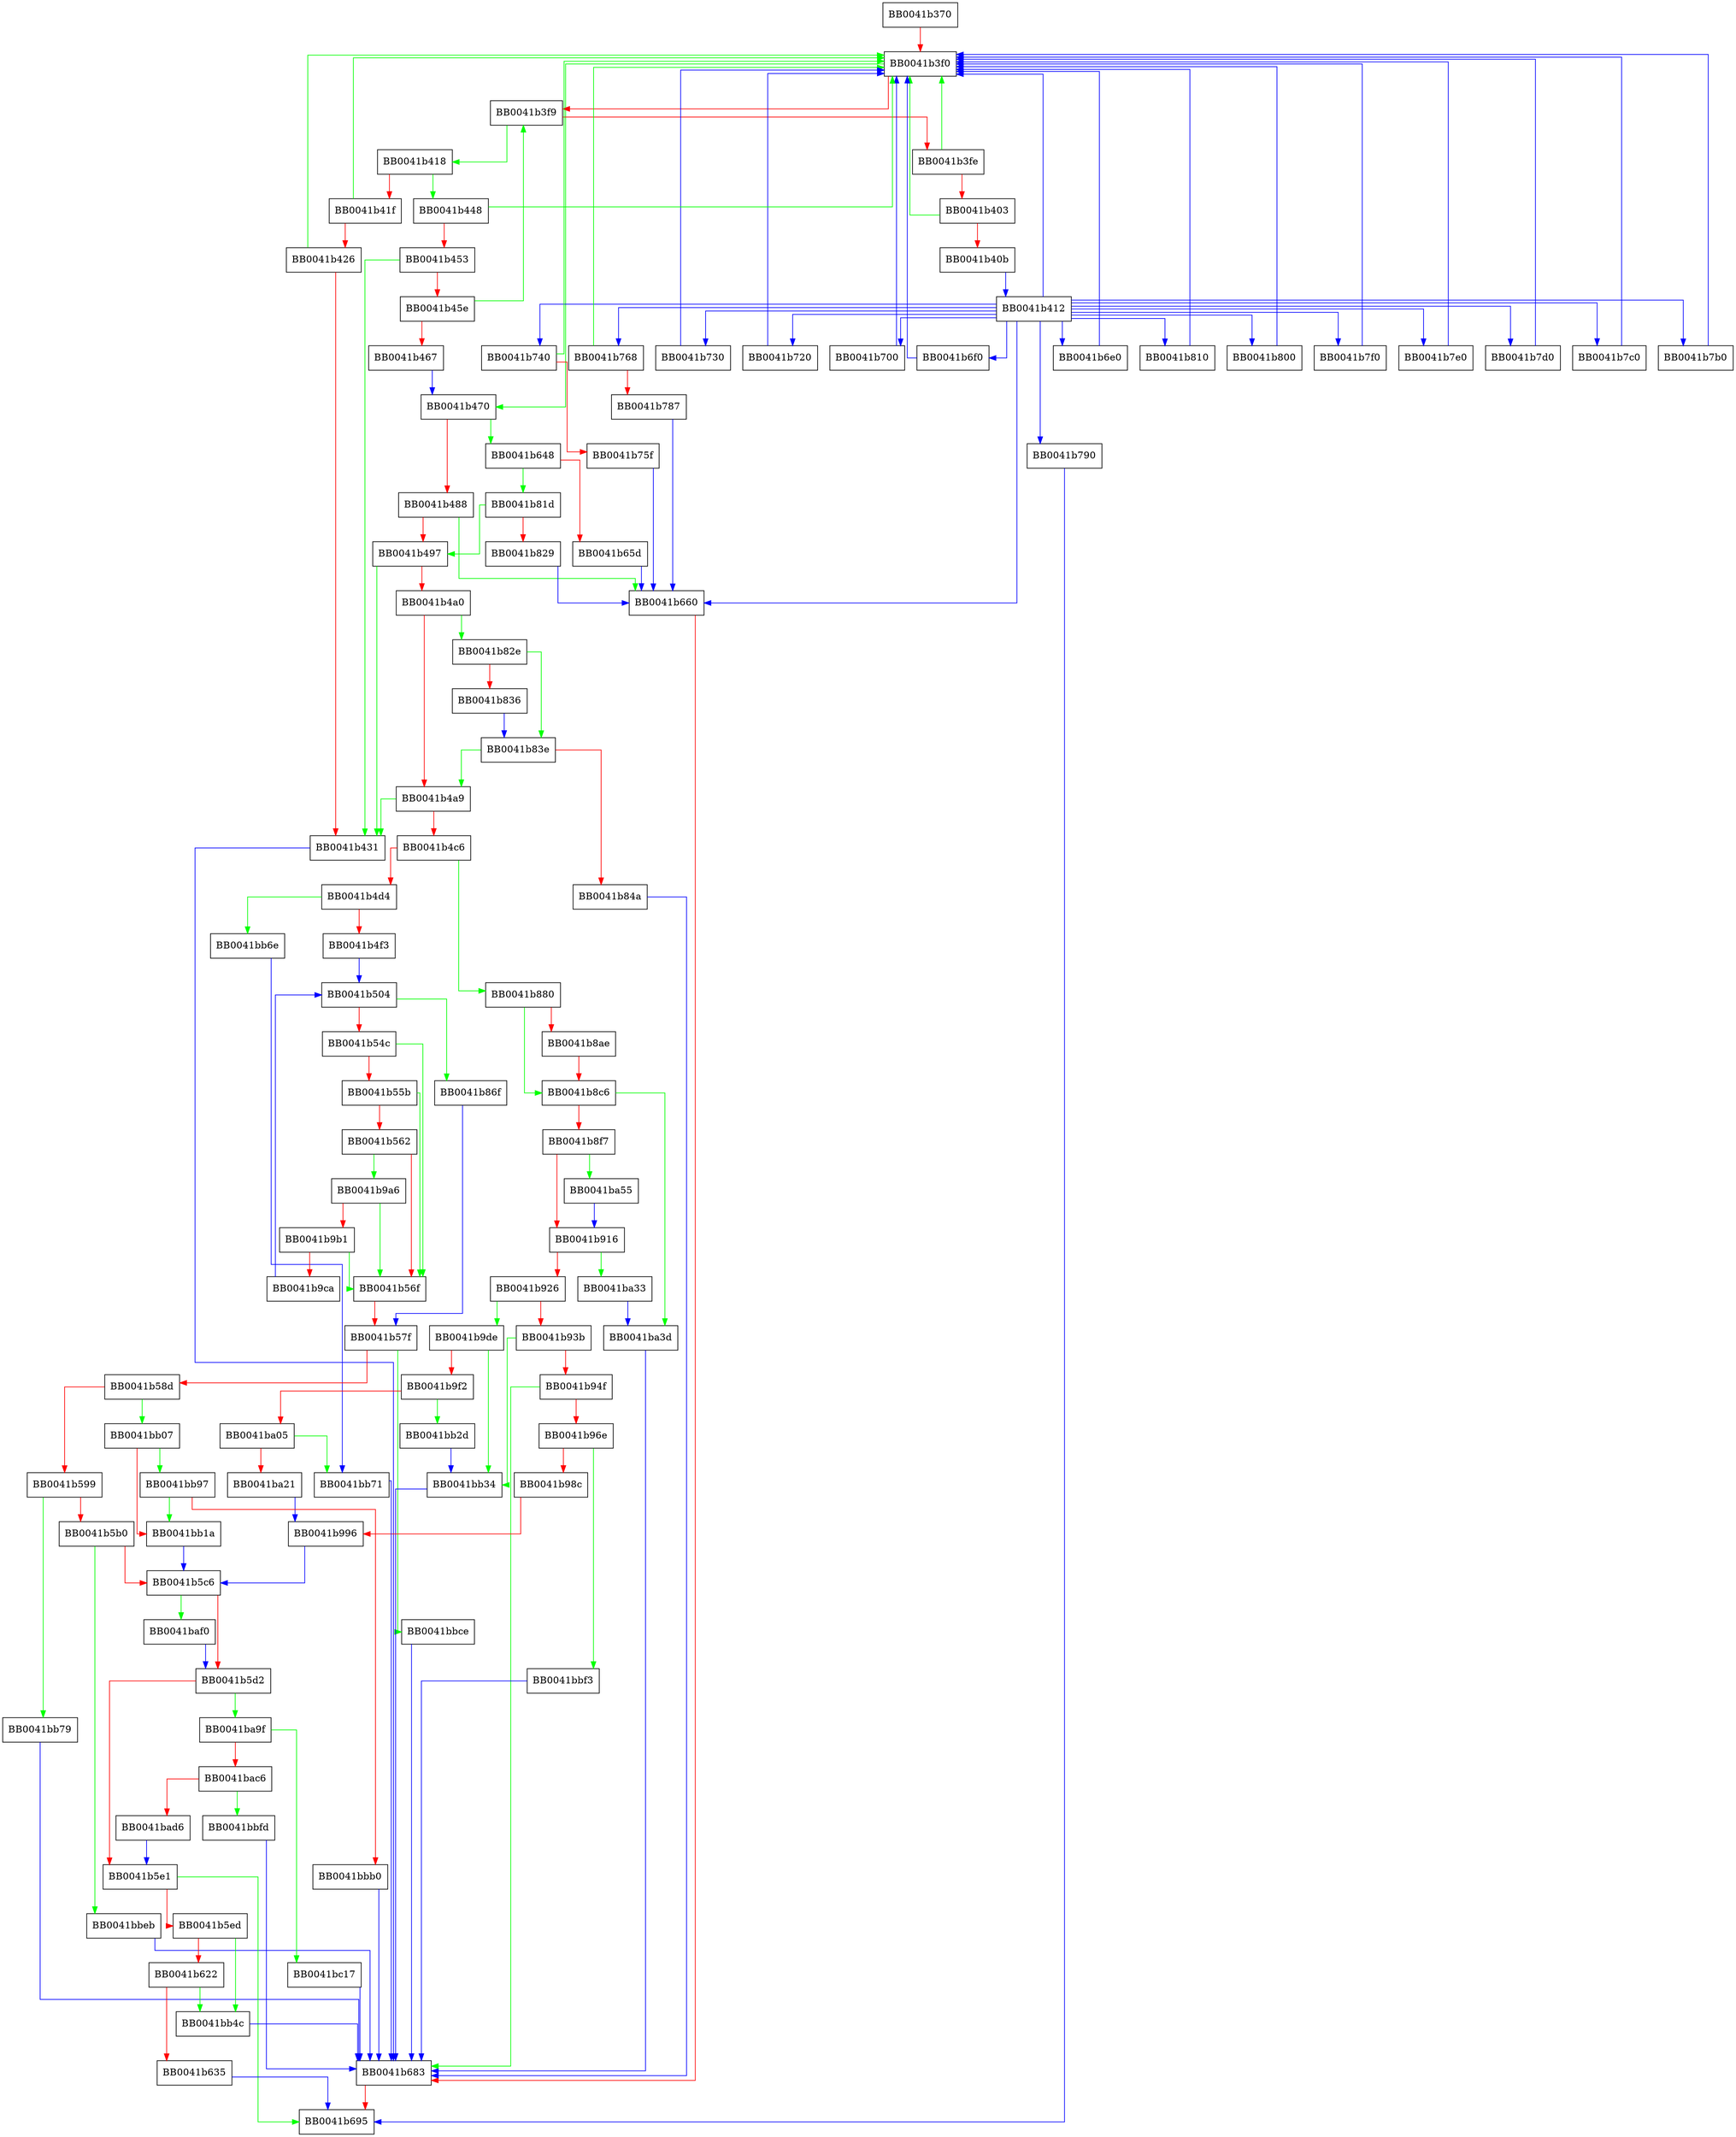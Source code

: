 digraph dhparam_main {
  node [shape="box"];
  graph [splines=ortho];
  BB0041b370 -> BB0041b3f0 [color="red"];
  BB0041b3f0 -> BB0041b470 [color="green"];
  BB0041b3f0 -> BB0041b3f9 [color="red"];
  BB0041b3f9 -> BB0041b418 [color="green"];
  BB0041b3f9 -> BB0041b3fe [color="red"];
  BB0041b3fe -> BB0041b3f0 [color="green"];
  BB0041b3fe -> BB0041b403 [color="red"];
  BB0041b403 -> BB0041b3f0 [color="green"];
  BB0041b403 -> BB0041b40b [color="red"];
  BB0041b40b -> BB0041b412 [color="blue"];
  BB0041b412 -> BB0041b660 [color="blue"];
  BB0041b412 -> BB0041b3f0 [color="blue"];
  BB0041b412 -> BB0041b790 [color="blue"];
  BB0041b412 -> BB0041b768 [color="blue"];
  BB0041b412 -> BB0041b740 [color="blue"];
  BB0041b412 -> BB0041b730 [color="blue"];
  BB0041b412 -> BB0041b720 [color="blue"];
  BB0041b412 -> BB0041b700 [color="blue"];
  BB0041b412 -> BB0041b6f0 [color="blue"];
  BB0041b412 -> BB0041b6e0 [color="blue"];
  BB0041b412 -> BB0041b810 [color="blue"];
  BB0041b412 -> BB0041b800 [color="blue"];
  BB0041b412 -> BB0041b7f0 [color="blue"];
  BB0041b412 -> BB0041b7e0 [color="blue"];
  BB0041b412 -> BB0041b7d0 [color="blue"];
  BB0041b412 -> BB0041b7c0 [color="blue"];
  BB0041b412 -> BB0041b7b0 [color="blue"];
  BB0041b418 -> BB0041b448 [color="green"];
  BB0041b418 -> BB0041b41f [color="red"];
  BB0041b41f -> BB0041b3f0 [color="green"];
  BB0041b41f -> BB0041b426 [color="red"];
  BB0041b426 -> BB0041b3f0 [color="green"];
  BB0041b426 -> BB0041b431 [color="red"];
  BB0041b431 -> BB0041b683 [color="blue"];
  BB0041b448 -> BB0041b3f0 [color="green"];
  BB0041b448 -> BB0041b453 [color="red"];
  BB0041b453 -> BB0041b431 [color="green"];
  BB0041b453 -> BB0041b45e [color="red"];
  BB0041b45e -> BB0041b3f9 [color="green"];
  BB0041b45e -> BB0041b467 [color="red"];
  BB0041b467 -> BB0041b470 [color="blue"];
  BB0041b470 -> BB0041b648 [color="green"];
  BB0041b470 -> BB0041b488 [color="red"];
  BB0041b488 -> BB0041b660 [color="green"];
  BB0041b488 -> BB0041b497 [color="red"];
  BB0041b497 -> BB0041b431 [color="green"];
  BB0041b497 -> BB0041b4a0 [color="red"];
  BB0041b4a0 -> BB0041b82e [color="green"];
  BB0041b4a0 -> BB0041b4a9 [color="red"];
  BB0041b4a9 -> BB0041b431 [color="green"];
  BB0041b4a9 -> BB0041b4c6 [color="red"];
  BB0041b4c6 -> BB0041b880 [color="green"];
  BB0041b4c6 -> BB0041b4d4 [color="red"];
  BB0041b4d4 -> BB0041bb6e [color="green"];
  BB0041b4d4 -> BB0041b4f3 [color="red"];
  BB0041b4f3 -> BB0041b504 [color="blue"];
  BB0041b504 -> BB0041b86f [color="green"];
  BB0041b504 -> BB0041b54c [color="red"];
  BB0041b54c -> BB0041b56f [color="green"];
  BB0041b54c -> BB0041b55b [color="red"];
  BB0041b55b -> BB0041b56f [color="green"];
  BB0041b55b -> BB0041b562 [color="red"];
  BB0041b562 -> BB0041b9a6 [color="green"];
  BB0041b562 -> BB0041b56f [color="red"];
  BB0041b56f -> BB0041b57f [color="red"];
  BB0041b57f -> BB0041bbce [color="green"];
  BB0041b57f -> BB0041b58d [color="red"];
  BB0041b58d -> BB0041bb07 [color="green"];
  BB0041b58d -> BB0041b599 [color="red"];
  BB0041b599 -> BB0041bb79 [color="green"];
  BB0041b599 -> BB0041b5b0 [color="red"];
  BB0041b5b0 -> BB0041bbeb [color="green"];
  BB0041b5b0 -> BB0041b5c6 [color="red"];
  BB0041b5c6 -> BB0041baf0 [color="green"];
  BB0041b5c6 -> BB0041b5d2 [color="red"];
  BB0041b5d2 -> BB0041ba9f [color="green"];
  BB0041b5d2 -> BB0041b5e1 [color="red"];
  BB0041b5e1 -> BB0041b695 [color="green"];
  BB0041b5e1 -> BB0041b5ed [color="red"];
  BB0041b5ed -> BB0041bb4c [color="green"];
  BB0041b5ed -> BB0041b622 [color="red"];
  BB0041b622 -> BB0041bb4c [color="green"];
  BB0041b622 -> BB0041b635 [color="red"];
  BB0041b635 -> BB0041b695 [color="blue"];
  BB0041b648 -> BB0041b81d [color="green"];
  BB0041b648 -> BB0041b65d [color="red"];
  BB0041b65d -> BB0041b660 [color="blue"];
  BB0041b660 -> BB0041b683 [color="red"];
  BB0041b683 -> BB0041b695 [color="red"];
  BB0041b6e0 -> BB0041b3f0 [color="blue"];
  BB0041b6f0 -> BB0041b3f0 [color="blue"];
  BB0041b700 -> BB0041b3f0 [color="blue"];
  BB0041b720 -> BB0041b3f0 [color="blue"];
  BB0041b730 -> BB0041b3f0 [color="blue"];
  BB0041b740 -> BB0041b3f0 [color="green"];
  BB0041b740 -> BB0041b75f [color="red"];
  BB0041b75f -> BB0041b660 [color="blue"];
  BB0041b768 -> BB0041b3f0 [color="green"];
  BB0041b768 -> BB0041b787 [color="red"];
  BB0041b787 -> BB0041b660 [color="blue"];
  BB0041b790 -> BB0041b695 [color="blue"];
  BB0041b7b0 -> BB0041b3f0 [color="blue"];
  BB0041b7c0 -> BB0041b3f0 [color="blue"];
  BB0041b7d0 -> BB0041b3f0 [color="blue"];
  BB0041b7e0 -> BB0041b3f0 [color="blue"];
  BB0041b7f0 -> BB0041b3f0 [color="blue"];
  BB0041b800 -> BB0041b3f0 [color="blue"];
  BB0041b810 -> BB0041b3f0 [color="blue"];
  BB0041b81d -> BB0041b497 [color="green"];
  BB0041b81d -> BB0041b829 [color="red"];
  BB0041b829 -> BB0041b660 [color="blue"];
  BB0041b82e -> BB0041b83e [color="green"];
  BB0041b82e -> BB0041b836 [color="red"];
  BB0041b836 -> BB0041b83e [color="blue"];
  BB0041b83e -> BB0041b4a9 [color="green"];
  BB0041b83e -> BB0041b84a [color="red"];
  BB0041b84a -> BB0041b683 [color="blue"];
  BB0041b86f -> BB0041b57f [color="blue"];
  BB0041b880 -> BB0041b8c6 [color="green"];
  BB0041b880 -> BB0041b8ae [color="red"];
  BB0041b8ae -> BB0041b8c6 [color="red"];
  BB0041b8c6 -> BB0041ba3d [color="green"];
  BB0041b8c6 -> BB0041b8f7 [color="red"];
  BB0041b8f7 -> BB0041ba55 [color="green"];
  BB0041b8f7 -> BB0041b916 [color="red"];
  BB0041b916 -> BB0041ba33 [color="green"];
  BB0041b916 -> BB0041b926 [color="red"];
  BB0041b926 -> BB0041b9de [color="green"];
  BB0041b926 -> BB0041b93b [color="red"];
  BB0041b93b -> BB0041bb34 [color="green"];
  BB0041b93b -> BB0041b94f [color="red"];
  BB0041b94f -> BB0041b683 [color="green"];
  BB0041b94f -> BB0041b96e [color="red"];
  BB0041b96e -> BB0041bbf3 [color="green"];
  BB0041b96e -> BB0041b98c [color="red"];
  BB0041b98c -> BB0041b996 [color="red"];
  BB0041b996 -> BB0041b5c6 [color="blue"];
  BB0041b9a6 -> BB0041b56f [color="green"];
  BB0041b9a6 -> BB0041b9b1 [color="red"];
  BB0041b9b1 -> BB0041b56f [color="green"];
  BB0041b9b1 -> BB0041b9ca [color="red"];
  BB0041b9ca -> BB0041b504 [color="blue"];
  BB0041b9de -> BB0041bb34 [color="green"];
  BB0041b9de -> BB0041b9f2 [color="red"];
  BB0041b9f2 -> BB0041bb2d [color="green"];
  BB0041b9f2 -> BB0041ba05 [color="red"];
  BB0041ba05 -> BB0041bb71 [color="green"];
  BB0041ba05 -> BB0041ba21 [color="red"];
  BB0041ba21 -> BB0041b996 [color="blue"];
  BB0041ba33 -> BB0041ba3d [color="blue"];
  BB0041ba3d -> BB0041b683 [color="blue"];
  BB0041ba55 -> BB0041b916 [color="blue"];
  BB0041ba9f -> BB0041bc17 [color="green"];
  BB0041ba9f -> BB0041bac6 [color="red"];
  BB0041bac6 -> BB0041bbfd [color="green"];
  BB0041bac6 -> BB0041bad6 [color="red"];
  BB0041bad6 -> BB0041b5e1 [color="blue"];
  BB0041baf0 -> BB0041b5d2 [color="blue"];
  BB0041bb07 -> BB0041bb97 [color="green"];
  BB0041bb07 -> BB0041bb1a [color="red"];
  BB0041bb1a -> BB0041b5c6 [color="blue"];
  BB0041bb2d -> BB0041bb34 [color="blue"];
  BB0041bb34 -> BB0041b683 [color="blue"];
  BB0041bb4c -> BB0041b683 [color="blue"];
  BB0041bb6e -> BB0041bb71 [color="blue"];
  BB0041bb71 -> BB0041b683 [color="blue"];
  BB0041bb79 -> BB0041b683 [color="blue"];
  BB0041bb97 -> BB0041bb1a [color="green"];
  BB0041bb97 -> BB0041bbb0 [color="red"];
  BB0041bbb0 -> BB0041b683 [color="blue"];
  BB0041bbce -> BB0041b683 [color="blue"];
  BB0041bbeb -> BB0041b683 [color="blue"];
  BB0041bbf3 -> BB0041b683 [color="blue"];
  BB0041bbfd -> BB0041b683 [color="blue"];
  BB0041bc17 -> BB0041b683 [color="blue"];
}